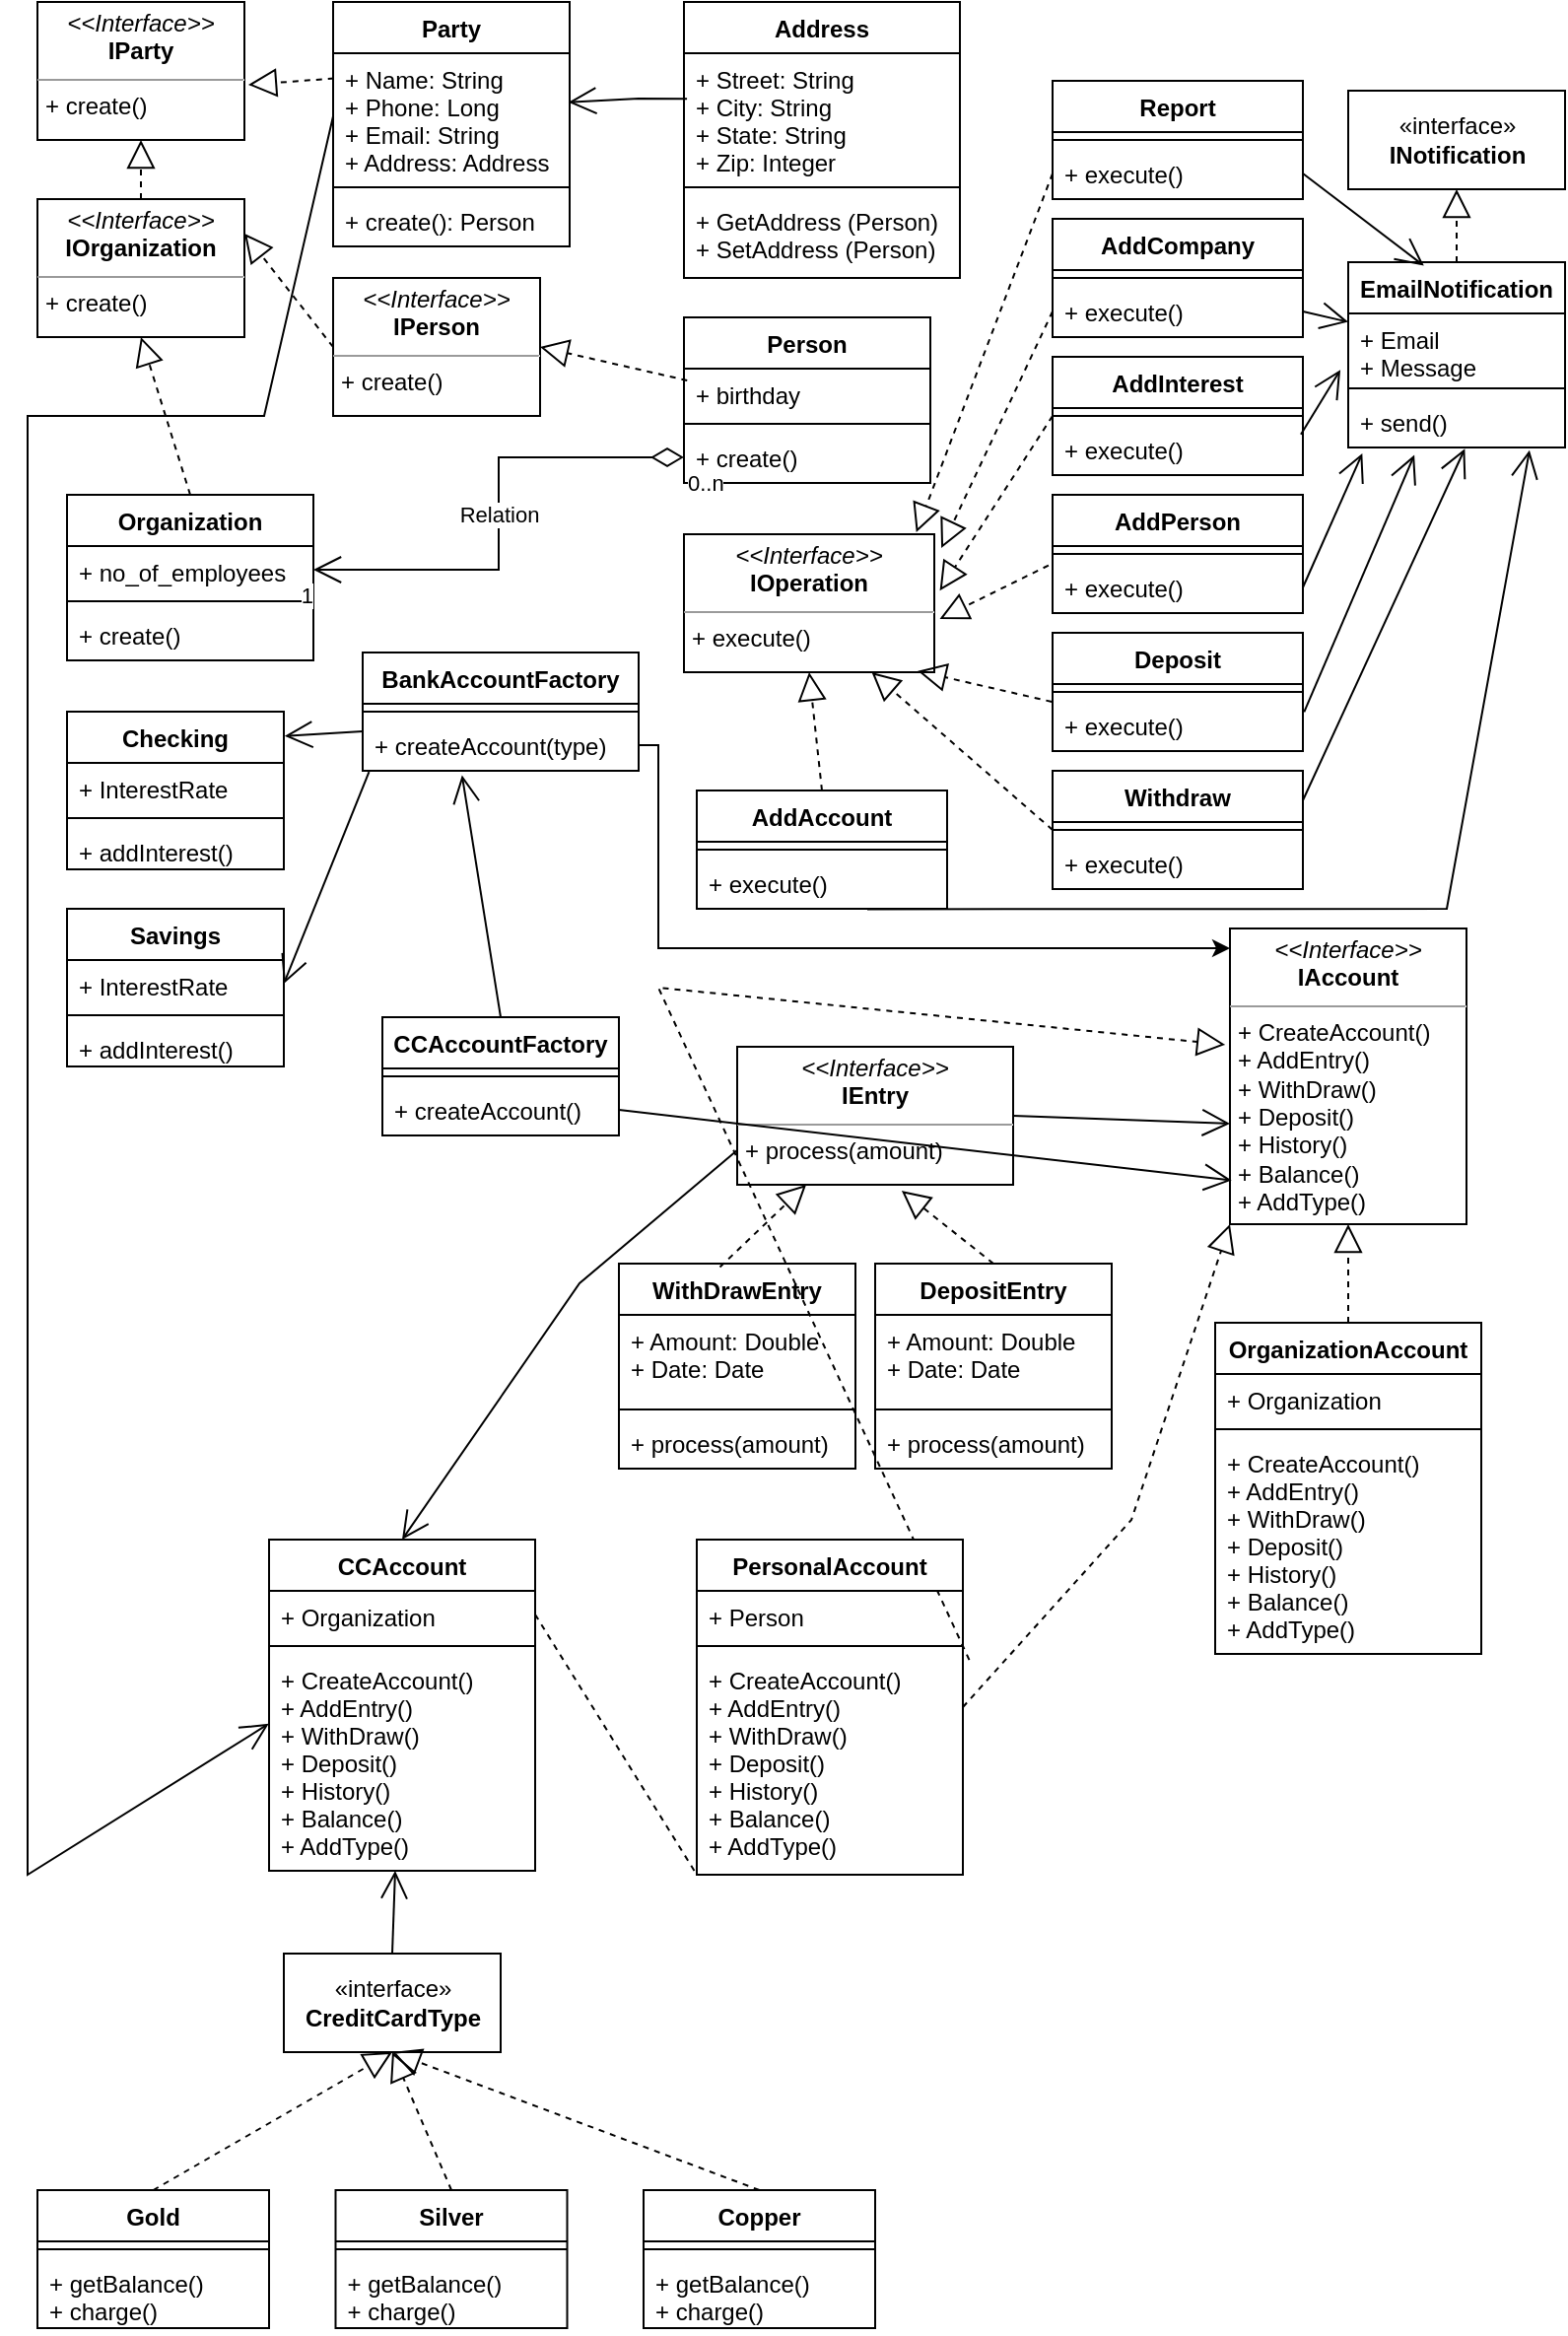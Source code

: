 <mxfile version="18.1.3" type="device"><diagram id="C5RBs43oDa-KdzZeNtuy" name="Page-1"><mxGraphModel dx="1426" dy="914" grid="1" gridSize="10" guides="1" tooltips="1" connect="1" arrows="1" fold="1" page="1" pageScale="1" pageWidth="827" pageHeight="1169" math="0" shadow="0"><root><mxCell id="WIyWlLk6GJQsqaUBKTNV-0"/><mxCell id="WIyWlLk6GJQsqaUBKTNV-1" parent="WIyWlLk6GJQsqaUBKTNV-0"/><mxCell id="uBVwTzbipz-UXsGa8PaM-4" value="Party" style="swimlane;fontStyle=1;align=center;verticalAlign=top;childLayout=stackLayout;horizontal=1;startSize=26;horizontalStack=0;resizeParent=1;resizeParentMax=0;resizeLast=0;collapsible=1;marginBottom=0;" parent="WIyWlLk6GJQsqaUBKTNV-1" vertex="1"><mxGeometry x="175" y="10" width="120" height="124" as="geometry"/></mxCell><mxCell id="uBVwTzbipz-UXsGa8PaM-5" value="+ Name: String&#10;+ Phone: Long&#10;+ Email: String&#10;+ Address: Address" style="text;strokeColor=none;fillColor=none;align=left;verticalAlign=top;spacingLeft=4;spacingRight=4;overflow=hidden;rotatable=0;points=[[0,0.5],[1,0.5]];portConstraint=eastwest;" parent="uBVwTzbipz-UXsGa8PaM-4" vertex="1"><mxGeometry y="26" width="120" height="64" as="geometry"/></mxCell><mxCell id="uBVwTzbipz-UXsGa8PaM-6" value="" style="line;strokeWidth=1;fillColor=none;align=left;verticalAlign=middle;spacingTop=-1;spacingLeft=3;spacingRight=3;rotatable=0;labelPosition=right;points=[];portConstraint=eastwest;" parent="uBVwTzbipz-UXsGa8PaM-4" vertex="1"><mxGeometry y="90" width="120" height="8" as="geometry"/></mxCell><mxCell id="uBVwTzbipz-UXsGa8PaM-7" value="+ create(): Person" style="text;strokeColor=none;fillColor=none;align=left;verticalAlign=top;spacingLeft=4;spacingRight=4;overflow=hidden;rotatable=0;points=[[0,0.5],[1,0.5]];portConstraint=eastwest;" parent="uBVwTzbipz-UXsGa8PaM-4" vertex="1"><mxGeometry y="98" width="120" height="26" as="geometry"/></mxCell><mxCell id="uBVwTzbipz-UXsGa8PaM-8" value="Address" style="swimlane;fontStyle=1;align=center;verticalAlign=top;childLayout=stackLayout;horizontal=1;startSize=26;horizontalStack=0;resizeParent=1;resizeParentMax=0;resizeLast=0;collapsible=1;marginBottom=0;" parent="WIyWlLk6GJQsqaUBKTNV-1" vertex="1"><mxGeometry x="353" y="10" width="140" height="140" as="geometry"/></mxCell><mxCell id="uBVwTzbipz-UXsGa8PaM-9" value="+ Street: String&#10;+ City: String&#10;+ State: String&#10;+ Zip: Integer" style="text;strokeColor=none;fillColor=none;align=left;verticalAlign=top;spacingLeft=4;spacingRight=4;overflow=hidden;rotatable=0;points=[[0,0.5],[1,0.5]];portConstraint=eastwest;" parent="uBVwTzbipz-UXsGa8PaM-8" vertex="1"><mxGeometry y="26" width="140" height="64" as="geometry"/></mxCell><mxCell id="uBVwTzbipz-UXsGa8PaM-10" value="" style="line;strokeWidth=1;fillColor=none;align=left;verticalAlign=middle;spacingTop=-1;spacingLeft=3;spacingRight=3;rotatable=0;labelPosition=right;points=[];portConstraint=eastwest;" parent="uBVwTzbipz-UXsGa8PaM-8" vertex="1"><mxGeometry y="90" width="140" height="8" as="geometry"/></mxCell><mxCell id="uBVwTzbipz-UXsGa8PaM-11" value="+ GetAddress (Person)&#10;+ SetAddress (Person)" style="text;strokeColor=none;fillColor=none;align=left;verticalAlign=top;spacingLeft=4;spacingRight=4;overflow=hidden;rotatable=0;points=[[0,0.5],[1,0.5]];portConstraint=eastwest;" parent="uBVwTzbipz-UXsGa8PaM-8" vertex="1"><mxGeometry y="98" width="140" height="42" as="geometry"/></mxCell><mxCell id="uBVwTzbipz-UXsGa8PaM-12" value="WithDrawEntry" style="swimlane;fontStyle=1;align=center;verticalAlign=top;childLayout=stackLayout;horizontal=1;startSize=26;horizontalStack=0;resizeParent=1;resizeParentMax=0;resizeLast=0;collapsible=1;marginBottom=0;" parent="WIyWlLk6GJQsqaUBKTNV-1" vertex="1"><mxGeometry x="320" y="650" width="120" height="104" as="geometry"/></mxCell><mxCell id="uBVwTzbipz-UXsGa8PaM-13" value="+ Amount: Double&#10;+ Date: Date" style="text;strokeColor=none;fillColor=none;align=left;verticalAlign=top;spacingLeft=4;spacingRight=4;overflow=hidden;rotatable=0;points=[[0,0.5],[1,0.5]];portConstraint=eastwest;" parent="uBVwTzbipz-UXsGa8PaM-12" vertex="1"><mxGeometry y="26" width="120" height="44" as="geometry"/></mxCell><mxCell id="uBVwTzbipz-UXsGa8PaM-14" value="" style="line;strokeWidth=1;fillColor=none;align=left;verticalAlign=middle;spacingTop=-1;spacingLeft=3;spacingRight=3;rotatable=0;labelPosition=right;points=[];portConstraint=eastwest;" parent="uBVwTzbipz-UXsGa8PaM-12" vertex="1"><mxGeometry y="70" width="120" height="8" as="geometry"/></mxCell><mxCell id="uBVwTzbipz-UXsGa8PaM-15" value="+ process(amount)" style="text;strokeColor=none;fillColor=none;align=left;verticalAlign=top;spacingLeft=4;spacingRight=4;overflow=hidden;rotatable=0;points=[[0,0.5],[1,0.5]];portConstraint=eastwest;" parent="uBVwTzbipz-UXsGa8PaM-12" vertex="1"><mxGeometry y="78" width="120" height="26" as="geometry"/></mxCell><mxCell id="uBVwTzbipz-UXsGa8PaM-16" value="&lt;p style=&quot;margin:0px;margin-top:4px;text-align:center;&quot;&gt;&lt;i&gt;&amp;lt;&amp;lt;Interface&amp;gt;&amp;gt;&lt;/i&gt;&lt;br&gt;&lt;b&gt;IEntry&lt;/b&gt;&lt;/p&gt;&lt;hr size=&quot;1&quot;&gt;&lt;p style=&quot;margin:0px;margin-left:4px;&quot;&gt;+ process(amount)&lt;/p&gt;" style="verticalAlign=top;align=left;overflow=fill;fontSize=12;fontFamily=Helvetica;html=1;" parent="WIyWlLk6GJQsqaUBKTNV-1" vertex="1"><mxGeometry x="380" y="540" width="140" height="70" as="geometry"/></mxCell><mxCell id="uBVwTzbipz-UXsGa8PaM-17" value="DepositEntry" style="swimlane;fontStyle=1;align=center;verticalAlign=top;childLayout=stackLayout;horizontal=1;startSize=26;horizontalStack=0;resizeParent=1;resizeParentMax=0;resizeLast=0;collapsible=1;marginBottom=0;" parent="WIyWlLk6GJQsqaUBKTNV-1" vertex="1"><mxGeometry x="450" y="650" width="120" height="104" as="geometry"/></mxCell><mxCell id="uBVwTzbipz-UXsGa8PaM-18" value="+ Amount: Double&#10;+ Date: Date" style="text;strokeColor=none;fillColor=none;align=left;verticalAlign=top;spacingLeft=4;spacingRight=4;overflow=hidden;rotatable=0;points=[[0,0.5],[1,0.5]];portConstraint=eastwest;" parent="uBVwTzbipz-UXsGa8PaM-17" vertex="1"><mxGeometry y="26" width="120" height="44" as="geometry"/></mxCell><mxCell id="uBVwTzbipz-UXsGa8PaM-19" value="" style="line;strokeWidth=1;fillColor=none;align=left;verticalAlign=middle;spacingTop=-1;spacingLeft=3;spacingRight=3;rotatable=0;labelPosition=right;points=[];portConstraint=eastwest;" parent="uBVwTzbipz-UXsGa8PaM-17" vertex="1"><mxGeometry y="70" width="120" height="8" as="geometry"/></mxCell><mxCell id="uBVwTzbipz-UXsGa8PaM-20" value="+ process(amount)" style="text;strokeColor=none;fillColor=none;align=left;verticalAlign=top;spacingLeft=4;spacingRight=4;overflow=hidden;rotatable=0;points=[[0,0.5],[1,0.5]];portConstraint=eastwest;" parent="uBVwTzbipz-UXsGa8PaM-17" vertex="1"><mxGeometry y="78" width="120" height="26" as="geometry"/></mxCell><mxCell id="uBVwTzbipz-UXsGa8PaM-21" value="" style="endArrow=open;endFill=1;endSize=12;html=1;rounded=0;exitX=0.011;exitY=0.362;exitDx=0;exitDy=0;exitPerimeter=0;entryX=0.995;entryY=0.388;entryDx=0;entryDy=0;entryPerimeter=0;" parent="WIyWlLk6GJQsqaUBKTNV-1" source="uBVwTzbipz-UXsGa8PaM-9" target="uBVwTzbipz-UXsGa8PaM-5" edge="1"><mxGeometry width="160" relative="1" as="geometry"><mxPoint x="380" y="60" as="sourcePoint"/><mxPoint x="300" y="60" as="targetPoint"/><Array as="points"><mxPoint x="330" y="59"/></Array></mxGeometry></mxCell><mxCell id="uBVwTzbipz-UXsGa8PaM-26" value="&lt;p style=&quot;margin:0px;margin-top:4px;text-align:center;&quot;&gt;&lt;i&gt;&amp;lt;&amp;lt;Interface&amp;gt;&amp;gt;&lt;/i&gt;&lt;br&gt;&lt;b&gt;IAccount&lt;/b&gt;&lt;/p&gt;&lt;hr size=&quot;1&quot;&gt;&lt;p style=&quot;margin:0px;margin-left:4px;&quot;&gt;+ CreateAccount()&lt;/p&gt;&lt;p style=&quot;margin:0px;margin-left:4px;&quot;&gt;+ AddEntry()&lt;/p&gt;&lt;p style=&quot;margin:0px;margin-left:4px;&quot;&gt;+ WithDraw()&lt;/p&gt;&lt;p style=&quot;margin:0px;margin-left:4px;&quot;&gt;+ Deposit()&lt;/p&gt;&lt;p style=&quot;margin:0px;margin-left:4px;&quot;&gt;+ History()&lt;/p&gt;&lt;p style=&quot;margin:0px;margin-left:4px;&quot;&gt;+ Balance()&lt;/p&gt;&lt;p style=&quot;margin:0px;margin-left:4px;&quot;&gt;+ AddType()&lt;/p&gt;" style="verticalAlign=top;align=left;overflow=fill;fontSize=12;fontFamily=Helvetica;html=1;" parent="WIyWlLk6GJQsqaUBKTNV-1" vertex="1"><mxGeometry x="630" y="480" width="120" height="150" as="geometry"/></mxCell><mxCell id="uBVwTzbipz-UXsGa8PaM-27" value="&lt;p style=&quot;margin:0px;margin-top:4px;text-align:center;&quot;&gt;&lt;i&gt;&amp;lt;&amp;lt;Interface&amp;gt;&amp;gt;&lt;/i&gt;&lt;br&gt;&lt;b&gt;IParty&lt;/b&gt;&lt;/p&gt;&lt;hr size=&quot;1&quot;&gt;&lt;p style=&quot;margin:0px;margin-left:4px;&quot;&gt;+ create()&lt;/p&gt;" style="verticalAlign=top;align=left;overflow=fill;fontSize=12;fontFamily=Helvetica;html=1;" parent="WIyWlLk6GJQsqaUBKTNV-1" vertex="1"><mxGeometry x="25" y="10" width="105" height="70" as="geometry"/></mxCell><mxCell id="uBVwTzbipz-UXsGa8PaM-28" value="&lt;p style=&quot;margin:0px;margin-top:4px;text-align:center;&quot;&gt;&lt;i&gt;&amp;lt;&amp;lt;Interface&amp;gt;&amp;gt;&lt;/i&gt;&lt;br&gt;&lt;b&gt;IOrganization&lt;/b&gt;&lt;/p&gt;&lt;hr size=&quot;1&quot;&gt;&lt;p style=&quot;margin:0px;margin-left:4px;&quot;&gt;+ create()&lt;/p&gt;" style="verticalAlign=top;align=left;overflow=fill;fontSize=12;fontFamily=Helvetica;html=1;" parent="WIyWlLk6GJQsqaUBKTNV-1" vertex="1"><mxGeometry x="25" y="110" width="105" height="70" as="geometry"/></mxCell><mxCell id="uBVwTzbipz-UXsGa8PaM-29" value="&lt;p style=&quot;margin:0px;margin-top:4px;text-align:center;&quot;&gt;&lt;i&gt;&amp;lt;&amp;lt;Interface&amp;gt;&amp;gt;&lt;/i&gt;&lt;br&gt;&lt;b&gt;IPerson&lt;/b&gt;&lt;/p&gt;&lt;hr size=&quot;1&quot;&gt;&lt;p style=&quot;margin:0px;margin-left:4px;&quot;&gt;+ create()&lt;/p&gt;" style="verticalAlign=top;align=left;overflow=fill;fontSize=12;fontFamily=Helvetica;html=1;" parent="WIyWlLk6GJQsqaUBKTNV-1" vertex="1"><mxGeometry x="175" y="150" width="105" height="70" as="geometry"/></mxCell><mxCell id="uBVwTzbipz-UXsGa8PaM-31" value="" style="endArrow=block;dashed=1;endFill=0;endSize=12;html=1;rounded=0;exitX=0.5;exitY=0;exitDx=0;exitDy=0;entryX=0.5;entryY=1;entryDx=0;entryDy=0;" parent="WIyWlLk6GJQsqaUBKTNV-1" source="uBVwTzbipz-UXsGa8PaM-28" target="uBVwTzbipz-UXsGa8PaM-27" edge="1"><mxGeometry width="160" relative="1" as="geometry"><mxPoint x="119" y="170" as="sourcePoint"/><mxPoint x="79" y="159.189" as="targetPoint"/></mxGeometry></mxCell><mxCell id="uBVwTzbipz-UXsGa8PaM-32" value="" style="endArrow=block;dashed=1;endFill=0;endSize=12;html=1;rounded=0;exitX=0.003;exitY=0.2;exitDx=0;exitDy=0;exitPerimeter=0;entryX=1.019;entryY=0.6;entryDx=0;entryDy=0;entryPerimeter=0;" parent="WIyWlLk6GJQsqaUBKTNV-1" source="uBVwTzbipz-UXsGa8PaM-5" target="uBVwTzbipz-UXsGa8PaM-27" edge="1"><mxGeometry width="160" relative="1" as="geometry"><mxPoint x="210" y="190" as="sourcePoint"/><mxPoint x="370" y="190" as="targetPoint"/></mxGeometry></mxCell><mxCell id="uBVwTzbipz-UXsGa8PaM-33" value="" style="endArrow=block;dashed=1;endFill=0;endSize=12;html=1;rounded=0;entryX=1;entryY=0.25;entryDx=0;entryDy=0;exitX=0;exitY=0.5;exitDx=0;exitDy=0;" parent="WIyWlLk6GJQsqaUBKTNV-1" source="uBVwTzbipz-UXsGa8PaM-29" target="uBVwTzbipz-UXsGa8PaM-28" edge="1"><mxGeometry width="160" relative="1" as="geometry"><mxPoint x="180" y="40" as="sourcePoint"/><mxPoint x="370" y="190" as="targetPoint"/></mxGeometry></mxCell><mxCell id="uBVwTzbipz-UXsGa8PaM-34" value="Organization" style="swimlane;fontStyle=1;align=center;verticalAlign=top;childLayout=stackLayout;horizontal=1;startSize=26;horizontalStack=0;resizeParent=1;resizeParentMax=0;resizeLast=0;collapsible=1;marginBottom=0;" parent="WIyWlLk6GJQsqaUBKTNV-1" vertex="1"><mxGeometry x="40" y="260" width="125" height="84" as="geometry"/></mxCell><mxCell id="uBVwTzbipz-UXsGa8PaM-35" value="+ no_of_employees" style="text;strokeColor=none;fillColor=none;align=left;verticalAlign=top;spacingLeft=4;spacingRight=4;overflow=hidden;rotatable=0;points=[[0,0.5],[1,0.5]];portConstraint=eastwest;" parent="uBVwTzbipz-UXsGa8PaM-34" vertex="1"><mxGeometry y="26" width="125" height="24" as="geometry"/></mxCell><mxCell id="uBVwTzbipz-UXsGa8PaM-36" value="" style="line;strokeWidth=1;fillColor=none;align=left;verticalAlign=middle;spacingTop=-1;spacingLeft=3;spacingRight=3;rotatable=0;labelPosition=right;points=[];portConstraint=eastwest;" parent="uBVwTzbipz-UXsGa8PaM-34" vertex="1"><mxGeometry y="50" width="125" height="8" as="geometry"/></mxCell><mxCell id="uBVwTzbipz-UXsGa8PaM-37" value="+ create()" style="text;strokeColor=none;fillColor=none;align=left;verticalAlign=top;spacingLeft=4;spacingRight=4;overflow=hidden;rotatable=0;points=[[0,0.5],[1,0.5]];portConstraint=eastwest;" parent="uBVwTzbipz-UXsGa8PaM-34" vertex="1"><mxGeometry y="58" width="125" height="26" as="geometry"/></mxCell><mxCell id="uBVwTzbipz-UXsGa8PaM-38" value="Person" style="swimlane;fontStyle=1;align=center;verticalAlign=top;childLayout=stackLayout;horizontal=1;startSize=26;horizontalStack=0;resizeParent=1;resizeParentMax=0;resizeLast=0;collapsible=1;marginBottom=0;" parent="WIyWlLk6GJQsqaUBKTNV-1" vertex="1"><mxGeometry x="353" y="170" width="125" height="84" as="geometry"/></mxCell><mxCell id="uBVwTzbipz-UXsGa8PaM-39" value="+ birthday" style="text;strokeColor=none;fillColor=none;align=left;verticalAlign=top;spacingLeft=4;spacingRight=4;overflow=hidden;rotatable=0;points=[[0,0.5],[1,0.5]];portConstraint=eastwest;" parent="uBVwTzbipz-UXsGa8PaM-38" vertex="1"><mxGeometry y="26" width="125" height="24" as="geometry"/></mxCell><mxCell id="uBVwTzbipz-UXsGa8PaM-40" value="" style="line;strokeWidth=1;fillColor=none;align=left;verticalAlign=middle;spacingTop=-1;spacingLeft=3;spacingRight=3;rotatable=0;labelPosition=right;points=[];portConstraint=eastwest;" parent="uBVwTzbipz-UXsGa8PaM-38" vertex="1"><mxGeometry y="50" width="125" height="8" as="geometry"/></mxCell><mxCell id="uBVwTzbipz-UXsGa8PaM-41" value="+ create()" style="text;strokeColor=none;fillColor=none;align=left;verticalAlign=top;spacingLeft=4;spacingRight=4;overflow=hidden;rotatable=0;points=[[0,0.5],[1,0.5]];portConstraint=eastwest;" parent="uBVwTzbipz-UXsGa8PaM-38" vertex="1"><mxGeometry y="58" width="125" height="26" as="geometry"/></mxCell><mxCell id="uBVwTzbipz-UXsGa8PaM-42" value="" style="endArrow=block;dashed=1;endFill=0;endSize=12;html=1;rounded=0;exitX=0.5;exitY=0;exitDx=0;exitDy=0;entryX=0.5;entryY=1;entryDx=0;entryDy=0;" parent="WIyWlLk6GJQsqaUBKTNV-1" source="uBVwTzbipz-UXsGa8PaM-34" target="uBVwTzbipz-UXsGa8PaM-28" edge="1"><mxGeometry width="160" relative="1" as="geometry"><mxPoint x="210" y="290" as="sourcePoint"/><mxPoint x="370" y="290" as="targetPoint"/></mxGeometry></mxCell><mxCell id="uBVwTzbipz-UXsGa8PaM-43" value="" style="endArrow=block;dashed=1;endFill=0;endSize=12;html=1;rounded=0;exitX=0.013;exitY=0.25;exitDx=0;exitDy=0;entryX=1;entryY=0.5;entryDx=0;entryDy=0;exitPerimeter=0;" parent="WIyWlLk6GJQsqaUBKTNV-1" source="uBVwTzbipz-UXsGa8PaM-39" target="uBVwTzbipz-UXsGa8PaM-29" edge="1"><mxGeometry width="160" relative="1" as="geometry"><mxPoint x="210" y="210" as="sourcePoint"/><mxPoint x="370" y="210" as="targetPoint"/></mxGeometry></mxCell><mxCell id="uBVwTzbipz-UXsGa8PaM-44" value="Relation" style="endArrow=open;html=1;endSize=12;startArrow=diamondThin;startSize=14;startFill=0;edgeStyle=orthogonalEdgeStyle;rounded=0;entryX=1;entryY=0.5;entryDx=0;entryDy=0;" parent="WIyWlLk6GJQsqaUBKTNV-1" source="uBVwTzbipz-UXsGa8PaM-41" target="uBVwTzbipz-UXsGa8PaM-35" edge="1"><mxGeometry relative="1" as="geometry"><mxPoint x="390" y="260" as="sourcePoint"/><mxPoint x="210" y="210" as="targetPoint"/></mxGeometry></mxCell><mxCell id="uBVwTzbipz-UXsGa8PaM-45" value="0..n" style="edgeLabel;resizable=0;html=1;align=left;verticalAlign=top;" parent="uBVwTzbipz-UXsGa8PaM-44" connectable="0" vertex="1"><mxGeometry x="-1" relative="1" as="geometry"/></mxCell><mxCell id="uBVwTzbipz-UXsGa8PaM-46" value="1" style="edgeLabel;resizable=0;html=1;align=right;verticalAlign=top;" parent="uBVwTzbipz-UXsGa8PaM-44" connectable="0" vertex="1"><mxGeometry x="1" relative="1" as="geometry"/></mxCell><mxCell id="uBVwTzbipz-UXsGa8PaM-47" value="Checking" style="swimlane;fontStyle=1;align=center;verticalAlign=top;childLayout=stackLayout;horizontal=1;startSize=26;horizontalStack=0;resizeParent=1;resizeParentMax=0;resizeLast=0;collapsible=1;marginBottom=0;" parent="WIyWlLk6GJQsqaUBKTNV-1" vertex="1"><mxGeometry x="40" y="370" width="110" height="80" as="geometry"/></mxCell><mxCell id="uBVwTzbipz-UXsGa8PaM-48" value="+ InterestRate" style="text;strokeColor=none;fillColor=none;align=left;verticalAlign=top;spacingLeft=4;spacingRight=4;overflow=hidden;rotatable=0;points=[[0,0.5],[1,0.5]];portConstraint=eastwest;" parent="uBVwTzbipz-UXsGa8PaM-47" vertex="1"><mxGeometry y="26" width="110" height="24" as="geometry"/></mxCell><mxCell id="uBVwTzbipz-UXsGa8PaM-49" value="" style="line;strokeWidth=1;fillColor=none;align=left;verticalAlign=middle;spacingTop=-1;spacingLeft=3;spacingRight=3;rotatable=0;labelPosition=right;points=[];portConstraint=eastwest;" parent="uBVwTzbipz-UXsGa8PaM-47" vertex="1"><mxGeometry y="50" width="110" height="8" as="geometry"/></mxCell><mxCell id="uBVwTzbipz-UXsGa8PaM-50" value="+ addInterest()" style="text;strokeColor=none;fillColor=none;align=left;verticalAlign=top;spacingLeft=4;spacingRight=4;overflow=hidden;rotatable=0;points=[[0,0.5],[1,0.5]];portConstraint=eastwest;" parent="uBVwTzbipz-UXsGa8PaM-47" vertex="1"><mxGeometry y="58" width="110" height="22" as="geometry"/></mxCell><mxCell id="uBVwTzbipz-UXsGa8PaM-55" value="Savings" style="swimlane;fontStyle=1;align=center;verticalAlign=top;childLayout=stackLayout;horizontal=1;startSize=26;horizontalStack=0;resizeParent=1;resizeParentMax=0;resizeLast=0;collapsible=1;marginBottom=0;" parent="WIyWlLk6GJQsqaUBKTNV-1" vertex="1"><mxGeometry x="40" y="470" width="110" height="80" as="geometry"/></mxCell><mxCell id="uBVwTzbipz-UXsGa8PaM-56" value="+ InterestRate" style="text;strokeColor=none;fillColor=none;align=left;verticalAlign=top;spacingLeft=4;spacingRight=4;overflow=hidden;rotatable=0;points=[[0,0.5],[1,0.5]];portConstraint=eastwest;" parent="uBVwTzbipz-UXsGa8PaM-55" vertex="1"><mxGeometry y="26" width="110" height="24" as="geometry"/></mxCell><mxCell id="uBVwTzbipz-UXsGa8PaM-57" value="" style="line;strokeWidth=1;fillColor=none;align=left;verticalAlign=middle;spacingTop=-1;spacingLeft=3;spacingRight=3;rotatable=0;labelPosition=right;points=[];portConstraint=eastwest;" parent="uBVwTzbipz-UXsGa8PaM-55" vertex="1"><mxGeometry y="50" width="110" height="8" as="geometry"/></mxCell><mxCell id="uBVwTzbipz-UXsGa8PaM-58" value="+ addInterest()" style="text;strokeColor=none;fillColor=none;align=left;verticalAlign=top;spacingLeft=4;spacingRight=4;overflow=hidden;rotatable=0;points=[[0,0.5],[1,0.5]];portConstraint=eastwest;" parent="uBVwTzbipz-UXsGa8PaM-55" vertex="1"><mxGeometry y="58" width="110" height="22" as="geometry"/></mxCell><mxCell id="v0gfzMohmHUk9x8MC9Pi-39" style="edgeStyle=orthogonalEdgeStyle;rounded=0;orthogonalLoop=1;jettySize=auto;html=1;exitX=1;exitY=0.5;exitDx=0;exitDy=0;" parent="WIyWlLk6GJQsqaUBKTNV-1" source="uBVwTzbipz-UXsGa8PaM-62" target="uBVwTzbipz-UXsGa8PaM-26" edge="1"><mxGeometry relative="1" as="geometry"><Array as="points"><mxPoint x="340" y="387"/><mxPoint x="340" y="490"/></Array></mxGeometry></mxCell><mxCell id="uBVwTzbipz-UXsGa8PaM-59" value="BankAccountFactory" style="swimlane;fontStyle=1;align=center;verticalAlign=top;childLayout=stackLayout;horizontal=1;startSize=26;horizontalStack=0;resizeParent=1;resizeParentMax=0;resizeLast=0;collapsible=1;marginBottom=0;" parent="WIyWlLk6GJQsqaUBKTNV-1" vertex="1"><mxGeometry x="190" y="340" width="140" height="60" as="geometry"/></mxCell><mxCell id="uBVwTzbipz-UXsGa8PaM-61" value="" style="line;strokeWidth=1;fillColor=none;align=left;verticalAlign=middle;spacingTop=-1;spacingLeft=3;spacingRight=3;rotatable=0;labelPosition=right;points=[];portConstraint=eastwest;" parent="uBVwTzbipz-UXsGa8PaM-59" vertex="1"><mxGeometry y="26" width="140" height="8" as="geometry"/></mxCell><mxCell id="uBVwTzbipz-UXsGa8PaM-62" value="+ createAccount(type)" style="text;strokeColor=none;fillColor=none;align=left;verticalAlign=top;spacingLeft=4;spacingRight=4;overflow=hidden;rotatable=0;points=[[0,0.5],[1,0.5]];portConstraint=eastwest;" parent="uBVwTzbipz-UXsGa8PaM-59" vertex="1"><mxGeometry y="34" width="140" height="26" as="geometry"/></mxCell><mxCell id="uBVwTzbipz-UXsGa8PaM-63" value="" style="endArrow=open;endFill=1;endSize=12;html=1;rounded=0;entryX=1.004;entryY=0.155;entryDx=0;entryDy=0;entryPerimeter=0;" parent="WIyWlLk6GJQsqaUBKTNV-1" target="uBVwTzbipz-UXsGa8PaM-47" edge="1"><mxGeometry width="160" relative="1" as="geometry"><mxPoint x="190" y="380" as="sourcePoint"/><mxPoint x="330" y="390" as="targetPoint"/></mxGeometry></mxCell><mxCell id="uBVwTzbipz-UXsGa8PaM-64" value="" style="endArrow=open;endFill=1;endSize=12;html=1;rounded=0;exitX=0.023;exitY=1.023;exitDx=0;exitDy=0;exitPerimeter=0;entryX=1;entryY=0.5;entryDx=0;entryDy=0;" parent="WIyWlLk6GJQsqaUBKTNV-1" source="uBVwTzbipz-UXsGa8PaM-62" target="uBVwTzbipz-UXsGa8PaM-56" edge="1"><mxGeometry width="160" relative="1" as="geometry"><mxPoint x="170" y="390" as="sourcePoint"/><mxPoint x="330" y="390" as="targetPoint"/></mxGeometry></mxCell><mxCell id="uBVwTzbipz-UXsGa8PaM-65" value="AddAccount" style="swimlane;fontStyle=1;align=center;verticalAlign=top;childLayout=stackLayout;horizontal=1;startSize=26;horizontalStack=0;resizeParent=1;resizeParentMax=0;resizeLast=0;collapsible=1;marginBottom=0;" parent="WIyWlLk6GJQsqaUBKTNV-1" vertex="1"><mxGeometry x="359.5" y="410" width="127" height="60" as="geometry"/></mxCell><mxCell id="uBVwTzbipz-UXsGa8PaM-67" value="" style="line;strokeWidth=1;fillColor=none;align=left;verticalAlign=middle;spacingTop=-1;spacingLeft=3;spacingRight=3;rotatable=0;labelPosition=right;points=[];portConstraint=eastwest;" parent="uBVwTzbipz-UXsGa8PaM-65" vertex="1"><mxGeometry y="26" width="127" height="8" as="geometry"/></mxCell><mxCell id="uBVwTzbipz-UXsGa8PaM-68" value="+ execute()" style="text;strokeColor=none;fillColor=none;align=left;verticalAlign=top;spacingLeft=4;spacingRight=4;overflow=hidden;rotatable=0;points=[[0,0.5],[1,0.5]];portConstraint=eastwest;" parent="uBVwTzbipz-UXsGa8PaM-65" vertex="1"><mxGeometry y="34" width="127" height="26" as="geometry"/></mxCell><mxCell id="uBVwTzbipz-UXsGa8PaM-70" value="&lt;p style=&quot;margin:0px;margin-top:4px;text-align:center;&quot;&gt;&lt;i&gt;&amp;lt;&amp;lt;Interface&amp;gt;&amp;gt;&lt;/i&gt;&lt;br&gt;&lt;b&gt;IOperation&lt;/b&gt;&lt;/p&gt;&lt;hr size=&quot;1&quot;&gt;&lt;p style=&quot;margin:0px;margin-left:4px;&quot;&gt;+ execute()&lt;br&gt;&lt;/p&gt;" style="verticalAlign=top;align=left;overflow=fill;fontSize=12;fontFamily=Helvetica;html=1;" parent="WIyWlLk6GJQsqaUBKTNV-1" vertex="1"><mxGeometry x="353" y="280" width="127" height="70" as="geometry"/></mxCell><mxCell id="uBVwTzbipz-UXsGa8PaM-71" value="" style="endArrow=block;dashed=1;endFill=0;endSize=12;html=1;rounded=0;exitX=0.5;exitY=0;exitDx=0;exitDy=0;entryX=0.5;entryY=1;entryDx=0;entryDy=0;" parent="WIyWlLk6GJQsqaUBKTNV-1" source="uBVwTzbipz-UXsGa8PaM-65" target="uBVwTzbipz-UXsGa8PaM-70" edge="1"><mxGeometry width="160" relative="1" as="geometry"><mxPoint x="170" y="390" as="sourcePoint"/><mxPoint x="330" y="390" as="targetPoint"/></mxGeometry></mxCell><mxCell id="v0gfzMohmHUk9x8MC9Pi-0" value="AddPerson" style="swimlane;fontStyle=1;align=center;verticalAlign=top;childLayout=stackLayout;horizontal=1;startSize=26;horizontalStack=0;resizeParent=1;resizeParentMax=0;resizeLast=0;collapsible=1;marginBottom=0;" parent="WIyWlLk6GJQsqaUBKTNV-1" vertex="1"><mxGeometry x="540" y="260" width="127" height="60" as="geometry"/></mxCell><mxCell id="v0gfzMohmHUk9x8MC9Pi-1" value="" style="line;strokeWidth=1;fillColor=none;align=left;verticalAlign=middle;spacingTop=-1;spacingLeft=3;spacingRight=3;rotatable=0;labelPosition=right;points=[];portConstraint=eastwest;" parent="v0gfzMohmHUk9x8MC9Pi-0" vertex="1"><mxGeometry y="26" width="127" height="8" as="geometry"/></mxCell><mxCell id="v0gfzMohmHUk9x8MC9Pi-2" value="+ execute()" style="text;strokeColor=none;fillColor=none;align=left;verticalAlign=top;spacingLeft=4;spacingRight=4;overflow=hidden;rotatable=0;points=[[0,0.5],[1,0.5]];portConstraint=eastwest;" parent="v0gfzMohmHUk9x8MC9Pi-0" vertex="1"><mxGeometry y="34" width="127" height="26" as="geometry"/></mxCell><mxCell id="v0gfzMohmHUk9x8MC9Pi-3" value="Deposit" style="swimlane;fontStyle=1;align=center;verticalAlign=top;childLayout=stackLayout;horizontal=1;startSize=26;horizontalStack=0;resizeParent=1;resizeParentMax=0;resizeLast=0;collapsible=1;marginBottom=0;" parent="WIyWlLk6GJQsqaUBKTNV-1" vertex="1"><mxGeometry x="540" y="330" width="127" height="60" as="geometry"/></mxCell><mxCell id="v0gfzMohmHUk9x8MC9Pi-4" value="" style="line;strokeWidth=1;fillColor=none;align=left;verticalAlign=middle;spacingTop=-1;spacingLeft=3;spacingRight=3;rotatable=0;labelPosition=right;points=[];portConstraint=eastwest;" parent="v0gfzMohmHUk9x8MC9Pi-3" vertex="1"><mxGeometry y="26" width="127" height="8" as="geometry"/></mxCell><mxCell id="v0gfzMohmHUk9x8MC9Pi-5" value="+ execute()" style="text;strokeColor=none;fillColor=none;align=left;verticalAlign=top;spacingLeft=4;spacingRight=4;overflow=hidden;rotatable=0;points=[[0,0.5],[1,0.5]];portConstraint=eastwest;" parent="v0gfzMohmHUk9x8MC9Pi-3" vertex="1"><mxGeometry y="34" width="127" height="26" as="geometry"/></mxCell><mxCell id="v0gfzMohmHUk9x8MC9Pi-6" value="Withdraw" style="swimlane;fontStyle=1;align=center;verticalAlign=top;childLayout=stackLayout;horizontal=1;startSize=26;horizontalStack=0;resizeParent=1;resizeParentMax=0;resizeLast=0;collapsible=1;marginBottom=0;" parent="WIyWlLk6GJQsqaUBKTNV-1" vertex="1"><mxGeometry x="540" y="400" width="127" height="60" as="geometry"/></mxCell><mxCell id="v0gfzMohmHUk9x8MC9Pi-7" value="" style="line;strokeWidth=1;fillColor=none;align=left;verticalAlign=middle;spacingTop=-1;spacingLeft=3;spacingRight=3;rotatable=0;labelPosition=right;points=[];portConstraint=eastwest;" parent="v0gfzMohmHUk9x8MC9Pi-6" vertex="1"><mxGeometry y="26" width="127" height="8" as="geometry"/></mxCell><mxCell id="v0gfzMohmHUk9x8MC9Pi-8" value="+ execute()" style="text;strokeColor=none;fillColor=none;align=left;verticalAlign=top;spacingLeft=4;spacingRight=4;overflow=hidden;rotatable=0;points=[[0,0.5],[1,0.5]];portConstraint=eastwest;" parent="v0gfzMohmHUk9x8MC9Pi-6" vertex="1"><mxGeometry y="34" width="127" height="26" as="geometry"/></mxCell><mxCell id="v0gfzMohmHUk9x8MC9Pi-9" value="AddInterest" style="swimlane;fontStyle=1;align=center;verticalAlign=top;childLayout=stackLayout;horizontal=1;startSize=26;horizontalStack=0;resizeParent=1;resizeParentMax=0;resizeLast=0;collapsible=1;marginBottom=0;" parent="WIyWlLk6GJQsqaUBKTNV-1" vertex="1"><mxGeometry x="540" y="190" width="127" height="60" as="geometry"/></mxCell><mxCell id="v0gfzMohmHUk9x8MC9Pi-10" value="" style="line;strokeWidth=1;fillColor=none;align=left;verticalAlign=middle;spacingTop=-1;spacingLeft=3;spacingRight=3;rotatable=0;labelPosition=right;points=[];portConstraint=eastwest;" parent="v0gfzMohmHUk9x8MC9Pi-9" vertex="1"><mxGeometry y="26" width="127" height="8" as="geometry"/></mxCell><mxCell id="v0gfzMohmHUk9x8MC9Pi-11" value="+ execute()" style="text;strokeColor=none;fillColor=none;align=left;verticalAlign=top;spacingLeft=4;spacingRight=4;overflow=hidden;rotatable=0;points=[[0,0.5],[1,0.5]];portConstraint=eastwest;" parent="v0gfzMohmHUk9x8MC9Pi-9" vertex="1"><mxGeometry y="34" width="127" height="26" as="geometry"/></mxCell><mxCell id="v0gfzMohmHUk9x8MC9Pi-12" value="" style="endArrow=block;dashed=1;endFill=0;endSize=12;html=1;rounded=0;exitX=0;exitY=0.5;exitDx=0;exitDy=0;entryX=0.75;entryY=1;entryDx=0;entryDy=0;" parent="WIyWlLk6GJQsqaUBKTNV-1" source="v0gfzMohmHUk9x8MC9Pi-6" target="uBVwTzbipz-UXsGa8PaM-70" edge="1"><mxGeometry width="160" relative="1" as="geometry"><mxPoint x="570" y="410" as="sourcePoint"/><mxPoint x="730" y="410" as="targetPoint"/></mxGeometry></mxCell><mxCell id="v0gfzMohmHUk9x8MC9Pi-13" value="" style="endArrow=block;dashed=1;endFill=0;endSize=12;html=1;rounded=0;exitX=-0.003;exitY=0.038;exitDx=0;exitDy=0;exitPerimeter=0;entryX=0.934;entryY=0.991;entryDx=0;entryDy=0;entryPerimeter=0;" parent="WIyWlLk6GJQsqaUBKTNV-1" source="v0gfzMohmHUk9x8MC9Pi-5" target="uBVwTzbipz-UXsGa8PaM-70" edge="1"><mxGeometry width="160" relative="1" as="geometry"><mxPoint x="570" y="410" as="sourcePoint"/><mxPoint x="730" y="410" as="targetPoint"/></mxGeometry></mxCell><mxCell id="v0gfzMohmHUk9x8MC9Pi-14" value="" style="endArrow=block;dashed=1;endFill=0;endSize=12;html=1;rounded=0;exitX=-0.016;exitY=0.069;exitDx=0;exitDy=0;exitPerimeter=0;entryX=1.022;entryY=0.614;entryDx=0;entryDy=0;entryPerimeter=0;" parent="WIyWlLk6GJQsqaUBKTNV-1" source="v0gfzMohmHUk9x8MC9Pi-2" target="uBVwTzbipz-UXsGa8PaM-70" edge="1"><mxGeometry width="160" relative="1" as="geometry"><mxPoint x="570" y="410" as="sourcePoint"/><mxPoint x="730" y="410" as="targetPoint"/></mxGeometry></mxCell><mxCell id="v0gfzMohmHUk9x8MC9Pi-15" value="" style="endArrow=block;dashed=1;endFill=0;endSize=12;html=1;rounded=0;exitX=0;exitY=0.5;exitDx=0;exitDy=0;entryX=1.022;entryY=0.409;entryDx=0;entryDy=0;entryPerimeter=0;" parent="WIyWlLk6GJQsqaUBKTNV-1" source="v0gfzMohmHUk9x8MC9Pi-9" target="uBVwTzbipz-UXsGa8PaM-70" edge="1"><mxGeometry width="160" relative="1" as="geometry"><mxPoint x="570" y="410" as="sourcePoint"/><mxPoint x="730" y="410" as="targetPoint"/></mxGeometry></mxCell><mxCell id="v0gfzMohmHUk9x8MC9Pi-16" value="" style="endArrow=block;dashed=1;endFill=0;endSize=12;html=1;rounded=0;exitX=0.427;exitY=0.017;exitDx=0;exitDy=0;exitPerimeter=0;entryX=0.25;entryY=1;entryDx=0;entryDy=0;" parent="WIyWlLk6GJQsqaUBKTNV-1" source="uBVwTzbipz-UXsGa8PaM-12" target="uBVwTzbipz-UXsGa8PaM-16" edge="1"><mxGeometry width="160" relative="1" as="geometry"><mxPoint x="570" y="640" as="sourcePoint"/><mxPoint x="730" y="640" as="targetPoint"/></mxGeometry></mxCell><mxCell id="v0gfzMohmHUk9x8MC9Pi-17" value="" style="endArrow=block;dashed=1;endFill=0;endSize=12;html=1;rounded=0;exitX=0.5;exitY=0;exitDx=0;exitDy=0;entryX=0.596;entryY=1.043;entryDx=0;entryDy=0;entryPerimeter=0;" parent="WIyWlLk6GJQsqaUBKTNV-1" source="uBVwTzbipz-UXsGa8PaM-17" target="uBVwTzbipz-UXsGa8PaM-16" edge="1"><mxGeometry width="160" relative="1" as="geometry"><mxPoint x="570" y="640" as="sourcePoint"/><mxPoint x="730" y="640" as="targetPoint"/></mxGeometry></mxCell><mxCell id="v0gfzMohmHUk9x8MC9Pi-18" value="AddCompany" style="swimlane;fontStyle=1;align=center;verticalAlign=top;childLayout=stackLayout;horizontal=1;startSize=26;horizontalStack=0;resizeParent=1;resizeParentMax=0;resizeLast=0;collapsible=1;marginBottom=0;" parent="WIyWlLk6GJQsqaUBKTNV-1" vertex="1"><mxGeometry x="540" y="120" width="127" height="60" as="geometry"/></mxCell><mxCell id="v0gfzMohmHUk9x8MC9Pi-19" value="" style="line;strokeWidth=1;fillColor=none;align=left;verticalAlign=middle;spacingTop=-1;spacingLeft=3;spacingRight=3;rotatable=0;labelPosition=right;points=[];portConstraint=eastwest;" parent="v0gfzMohmHUk9x8MC9Pi-18" vertex="1"><mxGeometry y="26" width="127" height="8" as="geometry"/></mxCell><mxCell id="v0gfzMohmHUk9x8MC9Pi-20" value="+ execute()" style="text;strokeColor=none;fillColor=none;align=left;verticalAlign=top;spacingLeft=4;spacingRight=4;overflow=hidden;rotatable=0;points=[[0,0.5],[1,0.5]];portConstraint=eastwest;" parent="v0gfzMohmHUk9x8MC9Pi-18" vertex="1"><mxGeometry y="34" width="127" height="26" as="geometry"/></mxCell><mxCell id="v0gfzMohmHUk9x8MC9Pi-21" value="Report" style="swimlane;fontStyle=1;align=center;verticalAlign=top;childLayout=stackLayout;horizontal=1;startSize=26;horizontalStack=0;resizeParent=1;resizeParentMax=0;resizeLast=0;collapsible=1;marginBottom=0;" parent="WIyWlLk6GJQsqaUBKTNV-1" vertex="1"><mxGeometry x="540" y="50" width="127" height="60" as="geometry"/></mxCell><mxCell id="v0gfzMohmHUk9x8MC9Pi-22" value="" style="line;strokeWidth=1;fillColor=none;align=left;verticalAlign=middle;spacingTop=-1;spacingLeft=3;spacingRight=3;rotatable=0;labelPosition=right;points=[];portConstraint=eastwest;" parent="v0gfzMohmHUk9x8MC9Pi-21" vertex="1"><mxGeometry y="26" width="127" height="8" as="geometry"/></mxCell><mxCell id="v0gfzMohmHUk9x8MC9Pi-23" value="+ execute()" style="text;strokeColor=none;fillColor=none;align=left;verticalAlign=top;spacingLeft=4;spacingRight=4;overflow=hidden;rotatable=0;points=[[0,0.5],[1,0.5]];portConstraint=eastwest;" parent="v0gfzMohmHUk9x8MC9Pi-21" vertex="1"><mxGeometry y="34" width="127" height="26" as="geometry"/></mxCell><mxCell id="v0gfzMohmHUk9x8MC9Pi-24" value="" style="endArrow=block;dashed=1;endFill=0;endSize=12;html=1;rounded=0;exitX=0;exitY=0.5;exitDx=0;exitDy=0;entryX=1.028;entryY=0.1;entryDx=0;entryDy=0;entryPerimeter=0;" parent="WIyWlLk6GJQsqaUBKTNV-1" source="v0gfzMohmHUk9x8MC9Pi-20" target="uBVwTzbipz-UXsGa8PaM-70" edge="1"><mxGeometry width="160" relative="1" as="geometry"><mxPoint x="570" y="250" as="sourcePoint"/><mxPoint x="730" y="250" as="targetPoint"/></mxGeometry></mxCell><mxCell id="v0gfzMohmHUk9x8MC9Pi-25" value="" style="endArrow=block;dashed=1;endFill=0;endSize=12;html=1;rounded=0;exitX=0;exitY=0.5;exitDx=0;exitDy=0;entryX=0.928;entryY=-0.014;entryDx=0;entryDy=0;entryPerimeter=0;" parent="WIyWlLk6GJQsqaUBKTNV-1" source="v0gfzMohmHUk9x8MC9Pi-23" target="uBVwTzbipz-UXsGa8PaM-70" edge="1"><mxGeometry width="160" relative="1" as="geometry"><mxPoint x="570" y="250" as="sourcePoint"/><mxPoint x="730" y="250" as="targetPoint"/></mxGeometry></mxCell><mxCell id="v0gfzMohmHUk9x8MC9Pi-31" value="" style="endArrow=block;dashed=1;endFill=0;endSize=12;html=1;rounded=0;exitX=1.024;exitY=0.027;exitDx=0;exitDy=0;entryX=-0.02;entryY=0.393;entryDx=0;entryDy=0;entryPerimeter=0;exitPerimeter=0;" parent="WIyWlLk6GJQsqaUBKTNV-1" source="uBVwTzbipz-UXsGa8PaM-25" target="uBVwTzbipz-UXsGa8PaM-26" edge="1"><mxGeometry width="160" relative="1" as="geometry"><mxPoint x="420" y="590" as="sourcePoint"/><mxPoint x="580" y="590" as="targetPoint"/><Array as="points"><mxPoint x="340" y="510"/></Array></mxGeometry></mxCell><mxCell id="v0gfzMohmHUk9x8MC9Pi-32" value="" style="endArrow=block;dashed=1;endFill=0;endSize=12;html=1;rounded=0;entryX=0.5;entryY=1;entryDx=0;entryDy=0;" parent="WIyWlLk6GJQsqaUBKTNV-1" target="uBVwTzbipz-UXsGa8PaM-26" edge="1"><mxGeometry width="160" relative="1" as="geometry"><mxPoint x="690" y="680" as="sourcePoint"/><mxPoint x="580" y="590" as="targetPoint"/></mxGeometry></mxCell><mxCell id="v0gfzMohmHUk9x8MC9Pi-33" value="OrganizationAccount" style="swimlane;fontStyle=1;align=center;verticalAlign=top;childLayout=stackLayout;horizontal=1;startSize=26;horizontalStack=0;resizeParent=1;resizeParentMax=0;resizeLast=0;collapsible=1;marginBottom=0;" parent="WIyWlLk6GJQsqaUBKTNV-1" vertex="1"><mxGeometry x="622.5" y="680" width="135" height="168" as="geometry"/></mxCell><mxCell id="v0gfzMohmHUk9x8MC9Pi-34" value="+ Organization" style="text;strokeColor=none;fillColor=none;align=left;verticalAlign=top;spacingLeft=4;spacingRight=4;overflow=hidden;rotatable=0;points=[[0,0.5],[1,0.5]];portConstraint=eastwest;" parent="v0gfzMohmHUk9x8MC9Pi-33" vertex="1"><mxGeometry y="26" width="135" height="24" as="geometry"/></mxCell><mxCell id="v0gfzMohmHUk9x8MC9Pi-35" value="" style="line;strokeWidth=1;fillColor=none;align=left;verticalAlign=middle;spacingTop=-1;spacingLeft=3;spacingRight=3;rotatable=0;labelPosition=right;points=[];portConstraint=eastwest;" parent="v0gfzMohmHUk9x8MC9Pi-33" vertex="1"><mxGeometry y="50" width="135" height="8" as="geometry"/></mxCell><mxCell id="v0gfzMohmHUk9x8MC9Pi-36" value="+ CreateAccount()&#10;+ AddEntry()&#10;+ WithDraw()&#10;+ Deposit()&#10;+ History()&#10;+ Balance()&#10;+ AddType()" style="text;strokeColor=none;fillColor=none;align=left;verticalAlign=top;spacingLeft=4;spacingRight=4;overflow=hidden;rotatable=0;points=[[0,0.5],[1,0.5]];portConstraint=eastwest;" parent="v0gfzMohmHUk9x8MC9Pi-33" vertex="1"><mxGeometry y="58" width="135" height="110" as="geometry"/></mxCell><mxCell id="v0gfzMohmHUk9x8MC9Pi-37" value="" style="endArrow=open;endFill=1;endSize=12;html=1;rounded=0;exitX=1;exitY=0.5;exitDx=0;exitDy=0;entryX=0;entryY=0.66;entryDx=0;entryDy=0;entryPerimeter=0;" parent="WIyWlLk6GJQsqaUBKTNV-1" source="uBVwTzbipz-UXsGa8PaM-16" target="uBVwTzbipz-UXsGa8PaM-26" edge="1"><mxGeometry width="160" relative="1" as="geometry"><mxPoint x="420" y="700" as="sourcePoint"/><mxPoint x="580" y="700" as="targetPoint"/></mxGeometry></mxCell><mxCell id="v0gfzMohmHUk9x8MC9Pi-41" value="CCAccountFactory" style="swimlane;fontStyle=1;align=center;verticalAlign=top;childLayout=stackLayout;horizontal=1;startSize=26;horizontalStack=0;resizeParent=1;resizeParentMax=0;resizeLast=0;collapsible=1;marginBottom=0;" parent="WIyWlLk6GJQsqaUBKTNV-1" vertex="1"><mxGeometry x="200" y="525" width="120" height="60" as="geometry"/></mxCell><mxCell id="v0gfzMohmHUk9x8MC9Pi-43" value="" style="line;strokeWidth=1;fillColor=none;align=left;verticalAlign=middle;spacingTop=-1;spacingLeft=3;spacingRight=3;rotatable=0;labelPosition=right;points=[];portConstraint=eastwest;" parent="v0gfzMohmHUk9x8MC9Pi-41" vertex="1"><mxGeometry y="26" width="120" height="8" as="geometry"/></mxCell><mxCell id="v0gfzMohmHUk9x8MC9Pi-44" value="+ createAccount()" style="text;strokeColor=none;fillColor=none;align=left;verticalAlign=top;spacingLeft=4;spacingRight=4;overflow=hidden;rotatable=0;points=[[0,0.5],[1,0.5]];portConstraint=eastwest;" parent="v0gfzMohmHUk9x8MC9Pi-41" vertex="1"><mxGeometry y="34" width="120" height="26" as="geometry"/></mxCell><mxCell id="v0gfzMohmHUk9x8MC9Pi-45" value="" style="endArrow=open;endFill=1;endSize=12;html=1;rounded=0;exitX=0.5;exitY=0;exitDx=0;exitDy=0;entryX=0.36;entryY=1.085;entryDx=0;entryDy=0;entryPerimeter=0;" parent="WIyWlLk6GJQsqaUBKTNV-1" source="v0gfzMohmHUk9x8MC9Pi-41" target="uBVwTzbipz-UXsGa8PaM-62" edge="1"><mxGeometry width="160" relative="1" as="geometry"><mxPoint x="420" y="540" as="sourcePoint"/><mxPoint x="580" y="540" as="targetPoint"/></mxGeometry></mxCell><mxCell id="v0gfzMohmHUk9x8MC9Pi-46" value="Gold" style="swimlane;fontStyle=1;align=center;verticalAlign=top;childLayout=stackLayout;horizontal=1;startSize=26;horizontalStack=0;resizeParent=1;resizeParentMax=0;resizeLast=0;collapsible=1;marginBottom=0;" parent="WIyWlLk6GJQsqaUBKTNV-1" vertex="1"><mxGeometry x="25" y="1120" width="117.5" height="70" as="geometry"/></mxCell><mxCell id="v0gfzMohmHUk9x8MC9Pi-48" value="" style="line;strokeWidth=1;fillColor=none;align=left;verticalAlign=middle;spacingTop=-1;spacingLeft=3;spacingRight=3;rotatable=0;labelPosition=right;points=[];portConstraint=eastwest;" parent="v0gfzMohmHUk9x8MC9Pi-46" vertex="1"><mxGeometry y="26" width="117.5" height="8" as="geometry"/></mxCell><mxCell id="v0gfzMohmHUk9x8MC9Pi-49" value="+ getBalance()&#10;+ charge()" style="text;strokeColor=none;fillColor=none;align=left;verticalAlign=top;spacingLeft=4;spacingRight=4;overflow=hidden;rotatable=0;points=[[0,0.5],[1,0.5]];portConstraint=eastwest;" parent="v0gfzMohmHUk9x8MC9Pi-46" vertex="1"><mxGeometry y="34" width="117.5" height="36" as="geometry"/></mxCell><mxCell id="v0gfzMohmHUk9x8MC9Pi-50" value="CCAccount" style="swimlane;fontStyle=1;align=center;verticalAlign=top;childLayout=stackLayout;horizontal=1;startSize=26;horizontalStack=0;resizeParent=1;resizeParentMax=0;resizeLast=0;collapsible=1;marginBottom=0;" parent="WIyWlLk6GJQsqaUBKTNV-1" vertex="1"><mxGeometry x="142.5" y="790" width="135" height="168" as="geometry"/></mxCell><mxCell id="v0gfzMohmHUk9x8MC9Pi-51" value="+ Organization" style="text;strokeColor=none;fillColor=none;align=left;verticalAlign=top;spacingLeft=4;spacingRight=4;overflow=hidden;rotatable=0;points=[[0,0.5],[1,0.5]];portConstraint=eastwest;" parent="v0gfzMohmHUk9x8MC9Pi-50" vertex="1"><mxGeometry y="26" width="135" height="24" as="geometry"/></mxCell><mxCell id="v0gfzMohmHUk9x8MC9Pi-52" value="" style="line;strokeWidth=1;fillColor=none;align=left;verticalAlign=middle;spacingTop=-1;spacingLeft=3;spacingRight=3;rotatable=0;labelPosition=right;points=[];portConstraint=eastwest;" parent="v0gfzMohmHUk9x8MC9Pi-50" vertex="1"><mxGeometry y="50" width="135" height="8" as="geometry"/></mxCell><mxCell id="v0gfzMohmHUk9x8MC9Pi-53" value="+ CreateAccount()&#10;+ AddEntry()&#10;+ WithDraw()&#10;+ Deposit()&#10;+ History()&#10;+ Balance()&#10;+ AddType()" style="text;strokeColor=none;fillColor=none;align=left;verticalAlign=top;spacingLeft=4;spacingRight=4;overflow=hidden;rotatable=0;points=[[0,0.5],[1,0.5]];portConstraint=eastwest;" parent="v0gfzMohmHUk9x8MC9Pi-50" vertex="1"><mxGeometry y="58" width="135" height="110" as="geometry"/></mxCell><mxCell id="v0gfzMohmHUk9x8MC9Pi-54" value="Silver" style="swimlane;fontStyle=1;align=center;verticalAlign=top;childLayout=stackLayout;horizontal=1;startSize=26;horizontalStack=0;resizeParent=1;resizeParentMax=0;resizeLast=0;collapsible=1;marginBottom=0;" parent="WIyWlLk6GJQsqaUBKTNV-1" vertex="1"><mxGeometry x="176.25" y="1120" width="117.5" height="70" as="geometry"/></mxCell><mxCell id="v0gfzMohmHUk9x8MC9Pi-55" value="" style="line;strokeWidth=1;fillColor=none;align=left;verticalAlign=middle;spacingTop=-1;spacingLeft=3;spacingRight=3;rotatable=0;labelPosition=right;points=[];portConstraint=eastwest;" parent="v0gfzMohmHUk9x8MC9Pi-54" vertex="1"><mxGeometry y="26" width="117.5" height="8" as="geometry"/></mxCell><mxCell id="v0gfzMohmHUk9x8MC9Pi-56" value="+ getBalance()&#10;+ charge()" style="text;strokeColor=none;fillColor=none;align=left;verticalAlign=top;spacingLeft=4;spacingRight=4;overflow=hidden;rotatable=0;points=[[0,0.5],[1,0.5]];portConstraint=eastwest;" parent="v0gfzMohmHUk9x8MC9Pi-54" vertex="1"><mxGeometry y="34" width="117.5" height="36" as="geometry"/></mxCell><mxCell id="v0gfzMohmHUk9x8MC9Pi-57" value="Copper" style="swimlane;fontStyle=1;align=center;verticalAlign=top;childLayout=stackLayout;horizontal=1;startSize=26;horizontalStack=0;resizeParent=1;resizeParentMax=0;resizeLast=0;collapsible=1;marginBottom=0;" parent="WIyWlLk6GJQsqaUBKTNV-1" vertex="1"><mxGeometry x="332.5" y="1120" width="117.5" height="70" as="geometry"/></mxCell><mxCell id="v0gfzMohmHUk9x8MC9Pi-58" value="" style="line;strokeWidth=1;fillColor=none;align=left;verticalAlign=middle;spacingTop=-1;spacingLeft=3;spacingRight=3;rotatable=0;labelPosition=right;points=[];portConstraint=eastwest;" parent="v0gfzMohmHUk9x8MC9Pi-57" vertex="1"><mxGeometry y="26" width="117.5" height="8" as="geometry"/></mxCell><mxCell id="v0gfzMohmHUk9x8MC9Pi-59" value="+ getBalance()&#10;+ charge()" style="text;strokeColor=none;fillColor=none;align=left;verticalAlign=top;spacingLeft=4;spacingRight=4;overflow=hidden;rotatable=0;points=[[0,0.5],[1,0.5]];portConstraint=eastwest;" parent="v0gfzMohmHUk9x8MC9Pi-57" vertex="1"><mxGeometry y="34" width="117.5" height="36" as="geometry"/></mxCell><mxCell id="v0gfzMohmHUk9x8MC9Pi-60" value="«interface»&lt;br&gt;&lt;b&gt;CreditCardType&lt;/b&gt;" style="html=1;" parent="WIyWlLk6GJQsqaUBKTNV-1" vertex="1"><mxGeometry x="150" y="1000" width="110" height="50" as="geometry"/></mxCell><mxCell id="v0gfzMohmHUk9x8MC9Pi-61" value="" style="endArrow=block;dashed=1;endFill=0;endSize=12;html=1;rounded=0;entryX=0.5;entryY=1;entryDx=0;entryDy=0;exitX=0.5;exitY=0;exitDx=0;exitDy=0;" parent="WIyWlLk6GJQsqaUBKTNV-1" target="v0gfzMohmHUk9x8MC9Pi-60" edge="1" source="v0gfzMohmHUk9x8MC9Pi-46"><mxGeometry width="160" relative="1" as="geometry"><mxPoint x="150" y="730" as="sourcePoint"/><mxPoint x="310" y="730" as="targetPoint"/></mxGeometry></mxCell><mxCell id="v0gfzMohmHUk9x8MC9Pi-62" value="" style="endArrow=block;dashed=1;endFill=0;endSize=12;html=1;rounded=0;entryX=0.5;entryY=1;entryDx=0;entryDy=0;exitX=0.5;exitY=0;exitDx=0;exitDy=0;" parent="WIyWlLk6GJQsqaUBKTNV-1" source="v0gfzMohmHUk9x8MC9Pi-54" target="v0gfzMohmHUk9x8MC9Pi-60" edge="1"><mxGeometry width="160" relative="1" as="geometry"><mxPoint x="230" y="1110" as="sourcePoint"/><mxPoint x="580" y="650" as="targetPoint"/></mxGeometry></mxCell><mxCell id="v0gfzMohmHUk9x8MC9Pi-63" value="" style="endArrow=block;dashed=1;endFill=0;endSize=12;html=1;rounded=0;exitX=0.5;exitY=0;exitDx=0;exitDy=0;" parent="WIyWlLk6GJQsqaUBKTNV-1" source="v0gfzMohmHUk9x8MC9Pi-57" edge="1"><mxGeometry width="160" relative="1" as="geometry"><mxPoint x="420" y="650" as="sourcePoint"/><mxPoint x="205" y="1050" as="targetPoint"/></mxGeometry></mxCell><mxCell id="v0gfzMohmHUk9x8MC9Pi-64" value="" style="endArrow=block;dashed=1;endFill=0;endSize=12;html=1;rounded=0;exitX=1;exitY=0.5;exitDx=0;exitDy=0;entryX=0;entryY=1;entryDx=0;entryDy=0;startArrow=none;" parent="WIyWlLk6GJQsqaUBKTNV-1" source="uBVwTzbipz-UXsGa8PaM-22" target="uBVwTzbipz-UXsGa8PaM-26" edge="1"><mxGeometry width="160" relative="1" as="geometry"><mxPoint x="420" y="650" as="sourcePoint"/><mxPoint x="580" y="650" as="targetPoint"/><Array as="points"><mxPoint x="580" y="780"/></Array></mxGeometry></mxCell><mxCell id="v0gfzMohmHUk9x8MC9Pi-66" value="" style="endArrow=open;endFill=1;endSize=12;html=1;rounded=0;exitX=1;exitY=0.5;exitDx=0;exitDy=0;entryX=0.007;entryY=0.852;entryDx=0;entryDy=0;entryPerimeter=0;" parent="WIyWlLk6GJQsqaUBKTNV-1" source="v0gfzMohmHUk9x8MC9Pi-44" target="uBVwTzbipz-UXsGa8PaM-26" edge="1"><mxGeometry width="160" relative="1" as="geometry"><mxPoint x="420" y="570" as="sourcePoint"/><mxPoint x="580" y="570" as="targetPoint"/></mxGeometry></mxCell><mxCell id="v0gfzMohmHUk9x8MC9Pi-67" value="" style="endArrow=open;endFill=1;endSize=12;html=1;rounded=0;exitX=0.5;exitY=0;exitDx=0;exitDy=0;entryX=0.474;entryY=1;entryDx=0;entryDy=0;entryPerimeter=0;" parent="WIyWlLk6GJQsqaUBKTNV-1" source="v0gfzMohmHUk9x8MC9Pi-60" target="v0gfzMohmHUk9x8MC9Pi-53" edge="1"><mxGeometry width="160" relative="1" as="geometry"><mxPoint x="420" y="720" as="sourcePoint"/><mxPoint x="580" y="720" as="targetPoint"/></mxGeometry></mxCell><mxCell id="v0gfzMohmHUk9x8MC9Pi-68" value="" style="endArrow=open;endFill=1;endSize=12;html=1;rounded=0;exitX=0;exitY=0.75;exitDx=0;exitDy=0;entryX=0.5;entryY=0;entryDx=0;entryDy=0;" parent="WIyWlLk6GJQsqaUBKTNV-1" source="uBVwTzbipz-UXsGa8PaM-16" edge="1" target="v0gfzMohmHUk9x8MC9Pi-50"><mxGeometry width="160" relative="1" as="geometry"><mxPoint x="420" y="720" as="sourcePoint"/><mxPoint x="310" y="780" as="targetPoint"/><Array as="points"><mxPoint x="300" y="660"/></Array></mxGeometry></mxCell><mxCell id="v0gfzMohmHUk9x8MC9Pi-69" value="«interface»&lt;br&gt;&lt;b&gt;INotification&lt;/b&gt;" style="html=1;" parent="WIyWlLk6GJQsqaUBKTNV-1" vertex="1"><mxGeometry x="690" y="55" width="110" height="50" as="geometry"/></mxCell><mxCell id="v0gfzMohmHUk9x8MC9Pi-70" value="EmailNotification" style="swimlane;fontStyle=1;align=center;verticalAlign=top;childLayout=stackLayout;horizontal=1;startSize=26;horizontalStack=0;resizeParent=1;resizeParentMax=0;resizeLast=0;collapsible=1;marginBottom=0;" parent="WIyWlLk6GJQsqaUBKTNV-1" vertex="1"><mxGeometry x="690" y="142" width="110" height="94" as="geometry"/></mxCell><mxCell id="v0gfzMohmHUk9x8MC9Pi-71" value="+ Email&#10;+ Message" style="text;strokeColor=none;fillColor=none;align=left;verticalAlign=top;spacingLeft=4;spacingRight=4;overflow=hidden;rotatable=0;points=[[0,0.5],[1,0.5]];portConstraint=eastwest;" parent="v0gfzMohmHUk9x8MC9Pi-70" vertex="1"><mxGeometry y="26" width="110" height="34" as="geometry"/></mxCell><mxCell id="v0gfzMohmHUk9x8MC9Pi-72" value="" style="line;strokeWidth=1;fillColor=none;align=left;verticalAlign=middle;spacingTop=-1;spacingLeft=3;spacingRight=3;rotatable=0;labelPosition=right;points=[];portConstraint=eastwest;" parent="v0gfzMohmHUk9x8MC9Pi-70" vertex="1"><mxGeometry y="60" width="110" height="8" as="geometry"/></mxCell><mxCell id="v0gfzMohmHUk9x8MC9Pi-73" value="+ send()" style="text;strokeColor=none;fillColor=none;align=left;verticalAlign=top;spacingLeft=4;spacingRight=4;overflow=hidden;rotatable=0;points=[[0,0.5],[1,0.5]];portConstraint=eastwest;" parent="v0gfzMohmHUk9x8MC9Pi-70" vertex="1"><mxGeometry y="68" width="110" height="26" as="geometry"/></mxCell><mxCell id="v0gfzMohmHUk9x8MC9Pi-74" value="" style="endArrow=block;dashed=1;endFill=0;endSize=12;html=1;rounded=0;exitX=0.5;exitY=0;exitDx=0;exitDy=0;entryX=0.5;entryY=1;entryDx=0;entryDy=0;" parent="WIyWlLk6GJQsqaUBKTNV-1" source="v0gfzMohmHUk9x8MC9Pi-70" target="v0gfzMohmHUk9x8MC9Pi-69" edge="1"><mxGeometry width="160" relative="1" as="geometry"><mxPoint x="420" y="260" as="sourcePoint"/><mxPoint x="580" y="260" as="targetPoint"/></mxGeometry></mxCell><mxCell id="v0gfzMohmHUk9x8MC9Pi-75" value="" style="endArrow=open;endFill=1;endSize=12;html=1;rounded=0;exitX=1;exitY=0.5;exitDx=0;exitDy=0;entryX=0.349;entryY=0.019;entryDx=0;entryDy=0;entryPerimeter=0;" parent="WIyWlLk6GJQsqaUBKTNV-1" source="v0gfzMohmHUk9x8MC9Pi-23" target="v0gfzMohmHUk9x8MC9Pi-70" edge="1"><mxGeometry width="160" relative="1" as="geometry"><mxPoint x="420" y="230" as="sourcePoint"/><mxPoint x="580" y="230" as="targetPoint"/></mxGeometry></mxCell><mxCell id="v0gfzMohmHUk9x8MC9Pi-76" value="" style="endArrow=open;endFill=1;endSize=12;html=1;rounded=0;exitX=1;exitY=0.5;exitDx=0;exitDy=0;" parent="WIyWlLk6GJQsqaUBKTNV-1" source="v0gfzMohmHUk9x8MC9Pi-20" target="v0gfzMohmHUk9x8MC9Pi-71" edge="1"><mxGeometry width="160" relative="1" as="geometry"><mxPoint x="420" y="230" as="sourcePoint"/><mxPoint x="580" y="230" as="targetPoint"/></mxGeometry></mxCell><mxCell id="v0gfzMohmHUk9x8MC9Pi-77" value="" style="endArrow=open;endFill=1;endSize=12;html=1;rounded=0;exitX=0.992;exitY=0.208;exitDx=0;exitDy=0;exitPerimeter=0;entryX=-0.036;entryY=0.841;entryDx=0;entryDy=0;entryPerimeter=0;" parent="WIyWlLk6GJQsqaUBKTNV-1" source="v0gfzMohmHUk9x8MC9Pi-11" target="v0gfzMohmHUk9x8MC9Pi-71" edge="1"><mxGeometry width="160" relative="1" as="geometry"><mxPoint x="420" y="230" as="sourcePoint"/><mxPoint x="580" y="230" as="targetPoint"/></mxGeometry></mxCell><mxCell id="v0gfzMohmHUk9x8MC9Pi-78" value="" style="endArrow=open;endFill=1;endSize=12;html=1;rounded=0;exitX=1;exitY=0.5;exitDx=0;exitDy=0;entryX=0.065;entryY=1.115;entryDx=0;entryDy=0;entryPerimeter=0;" parent="WIyWlLk6GJQsqaUBKTNV-1" source="v0gfzMohmHUk9x8MC9Pi-2" target="v0gfzMohmHUk9x8MC9Pi-73" edge="1"><mxGeometry width="160" relative="1" as="geometry"><mxPoint x="420" y="230" as="sourcePoint"/><mxPoint x="580" y="230" as="targetPoint"/></mxGeometry></mxCell><mxCell id="v0gfzMohmHUk9x8MC9Pi-79" value="" style="endArrow=open;endFill=1;endSize=12;html=1;rounded=0;exitX=1.005;exitY=0.238;exitDx=0;exitDy=0;exitPerimeter=0;entryX=0.305;entryY=1.146;entryDx=0;entryDy=0;entryPerimeter=0;" parent="WIyWlLk6GJQsqaUBKTNV-1" source="v0gfzMohmHUk9x8MC9Pi-5" target="v0gfzMohmHUk9x8MC9Pi-73" edge="1"><mxGeometry width="160" relative="1" as="geometry"><mxPoint x="420" y="230" as="sourcePoint"/><mxPoint x="580" y="230" as="targetPoint"/></mxGeometry></mxCell><mxCell id="v0gfzMohmHUk9x8MC9Pi-80" value="" style="endArrow=open;endFill=1;endSize=12;html=1;rounded=0;exitX=1;exitY=0.25;exitDx=0;exitDy=0;entryX=0.538;entryY=1.023;entryDx=0;entryDy=0;entryPerimeter=0;" parent="WIyWlLk6GJQsqaUBKTNV-1" source="v0gfzMohmHUk9x8MC9Pi-6" target="v0gfzMohmHUk9x8MC9Pi-73" edge="1"><mxGeometry width="160" relative="1" as="geometry"><mxPoint x="420" y="230" as="sourcePoint"/><mxPoint x="580" y="230" as="targetPoint"/></mxGeometry></mxCell><mxCell id="v0gfzMohmHUk9x8MC9Pi-81" value="" style="endArrow=open;endFill=1;endSize=12;html=1;rounded=0;exitX=0.681;exitY=1.008;exitDx=0;exitDy=0;exitPerimeter=0;entryX=0.836;entryY=1.054;entryDx=0;entryDy=0;entryPerimeter=0;" parent="WIyWlLk6GJQsqaUBKTNV-1" source="uBVwTzbipz-UXsGa8PaM-68" target="v0gfzMohmHUk9x8MC9Pi-73" edge="1"><mxGeometry width="160" relative="1" as="geometry"><mxPoint x="420" y="230" as="sourcePoint"/><mxPoint x="580" y="230" as="targetPoint"/><Array as="points"><mxPoint x="740" y="470"/></Array></mxGeometry></mxCell><mxCell id="v0gfzMohmHUk9x8MC9Pi-82" value="" style="endArrow=open;endFill=1;endSize=12;html=1;rounded=0;entryX=-0.001;entryY=0.322;entryDx=0;entryDy=0;entryPerimeter=0;exitX=0;exitY=0.5;exitDx=0;exitDy=0;" parent="WIyWlLk6GJQsqaUBKTNV-1" source="uBVwTzbipz-UXsGa8PaM-5" target="v0gfzMohmHUk9x8MC9Pi-53" edge="1"><mxGeometry width="160" relative="1" as="geometry"><mxPoint x="170" y="80" as="sourcePoint"/><mxPoint x="200" y="880.8" as="targetPoint"/><Array as="points"><mxPoint x="140" y="220"/><mxPoint x="20" y="220"/><mxPoint x="20" y="600"/><mxPoint x="20" y="960"/></Array></mxGeometry></mxCell><mxCell id="uBVwTzbipz-UXsGa8PaM-22" value="PersonalAccount" style="swimlane;fontStyle=1;align=center;verticalAlign=top;childLayout=stackLayout;horizontal=1;startSize=26;horizontalStack=0;resizeParent=1;resizeParentMax=0;resizeLast=0;collapsible=1;marginBottom=0;" parent="WIyWlLk6GJQsqaUBKTNV-1" vertex="1"><mxGeometry x="359.5" y="790" width="135" height="170" as="geometry"/></mxCell><mxCell id="uBVwTzbipz-UXsGa8PaM-23" value="+ Person" style="text;strokeColor=none;fillColor=none;align=left;verticalAlign=top;spacingLeft=4;spacingRight=4;overflow=hidden;rotatable=0;points=[[0,0.5],[1,0.5]];portConstraint=eastwest;" parent="uBVwTzbipz-UXsGa8PaM-22" vertex="1"><mxGeometry y="26" width="135" height="24" as="geometry"/></mxCell><mxCell id="uBVwTzbipz-UXsGa8PaM-24" value="" style="line;strokeWidth=1;fillColor=none;align=left;verticalAlign=middle;spacingTop=-1;spacingLeft=3;spacingRight=3;rotatable=0;labelPosition=right;points=[];portConstraint=eastwest;" parent="uBVwTzbipz-UXsGa8PaM-22" vertex="1"><mxGeometry y="50" width="135" height="8" as="geometry"/></mxCell><mxCell id="uBVwTzbipz-UXsGa8PaM-25" value="+ CreateAccount()&#10;+ AddEntry()&#10;+ WithDraw()&#10;+ Deposit()&#10;+ History()&#10;+ Balance()&#10;+ AddType()" style="text;strokeColor=none;fillColor=none;align=left;verticalAlign=top;spacingLeft=4;spacingRight=4;overflow=hidden;rotatable=0;points=[[0,0.5],[1,0.5]];portConstraint=eastwest;" parent="uBVwTzbipz-UXsGa8PaM-22" vertex="1"><mxGeometry y="58" width="135" height="112" as="geometry"/></mxCell><mxCell id="sR3bvVEoeJLwtf8Yh9dt-0" value="" style="endArrow=none;dashed=1;endFill=0;endSize=12;html=1;rounded=0;exitX=1;exitY=0.5;exitDx=0;exitDy=0;entryX=0;entryY=1;entryDx=0;entryDy=0;" edge="1" parent="WIyWlLk6GJQsqaUBKTNV-1" source="v0gfzMohmHUk9x8MC9Pi-51" target="uBVwTzbipz-UXsGa8PaM-22"><mxGeometry width="160" relative="1" as="geometry"><mxPoint x="277.5" y="828" as="sourcePoint"/><mxPoint x="630" y="630" as="targetPoint"/><Array as="points"/></mxGeometry></mxCell></root></mxGraphModel></diagram></mxfile>